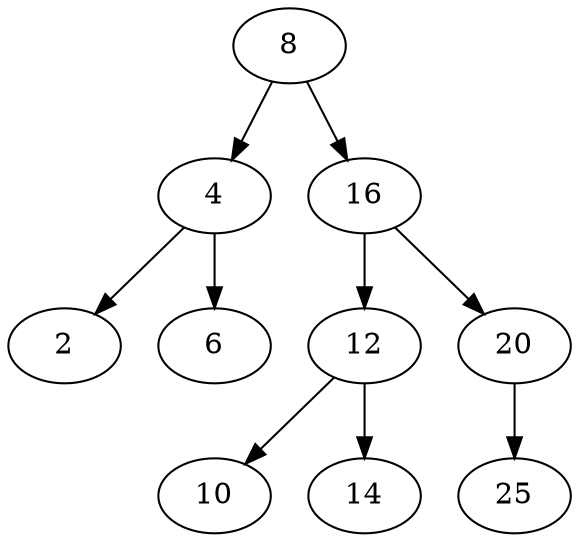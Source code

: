 digraph ArvoreBin {
8;
8 -> 4;
8 -> 16;
4;
4 -> 2;
4 -> 6;
2;
6;
16;
16 -> 12;
16 -> 20;
12;
12 -> 10;
12 -> 14;
10;
14;
20;
20 -> 25;
25;
}
